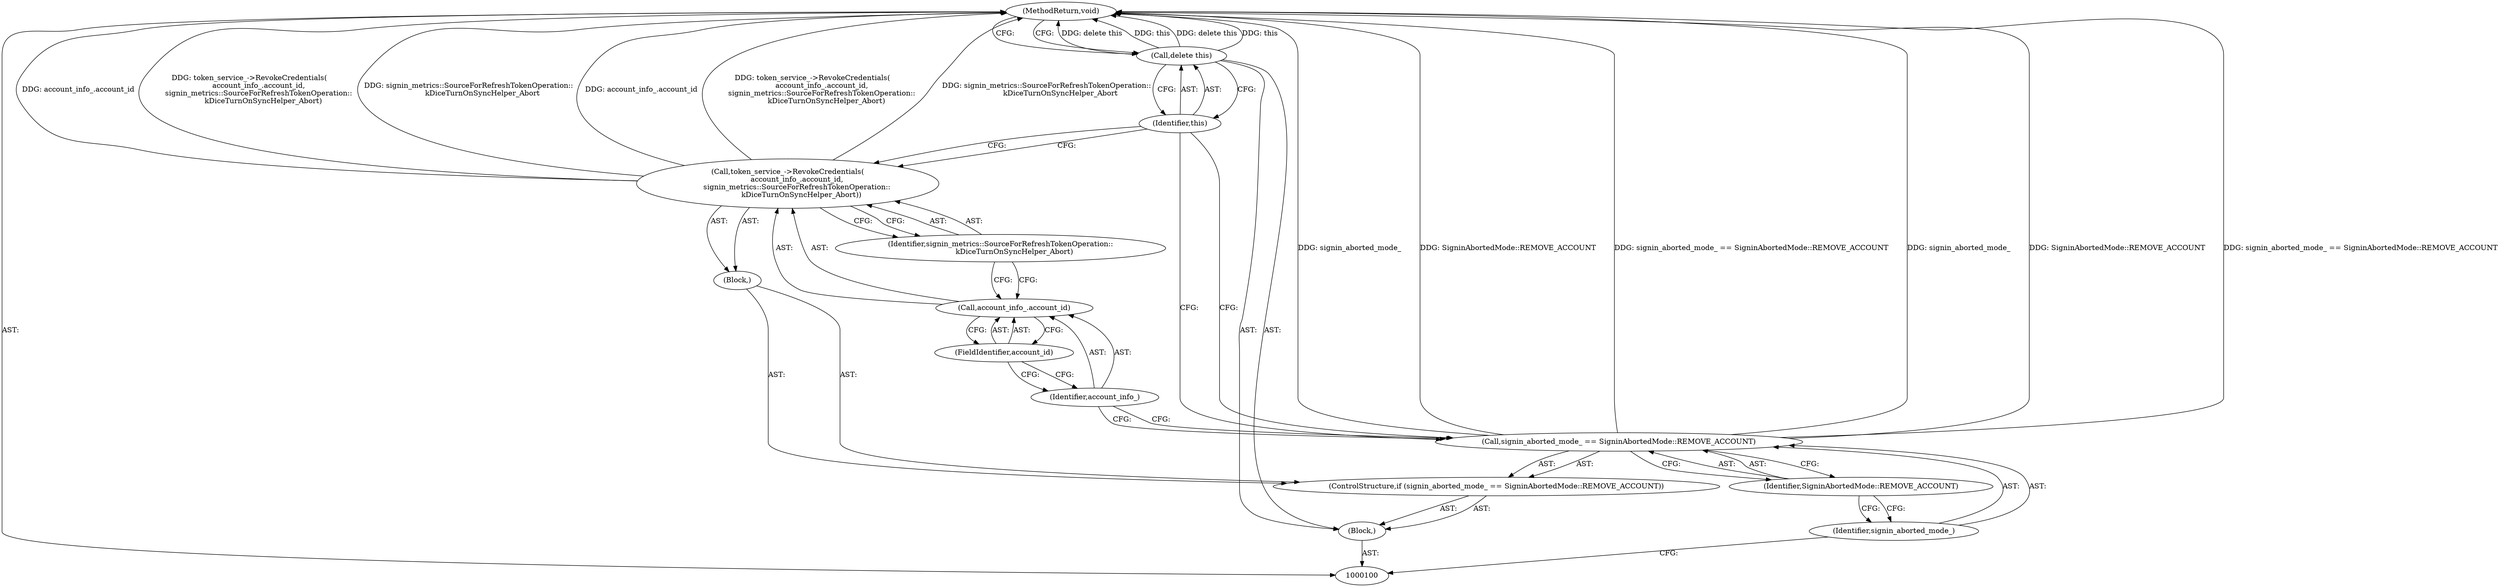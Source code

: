 digraph "0_Chrome_282f53ffdc3b1902da86f6a0791af736837efbf8_7" {
"1000114" [label="(MethodReturn,void)"];
"1000101" [label="(Block,)"];
"1000102" [label="(ControlStructure,if (signin_aborted_mode_ == SigninAbortedMode::REMOVE_ACCOUNT))"];
"1000105" [label="(Identifier,SigninAbortedMode::REMOVE_ACCOUNT)"];
"1000106" [label="(Block,)"];
"1000103" [label="(Call,signin_aborted_mode_ == SigninAbortedMode::REMOVE_ACCOUNT)"];
"1000104" [label="(Identifier,signin_aborted_mode_)"];
"1000107" [label="(Call,token_service_->RevokeCredentials(\n        account_info_.account_id,\n        signin_metrics::SourceForRefreshTokenOperation::\n            kDiceTurnOnSyncHelper_Abort))"];
"1000110" [label="(FieldIdentifier,account_id)"];
"1000108" [label="(Call,account_info_.account_id)"];
"1000109" [label="(Identifier,account_info_)"];
"1000111" [label="(Identifier,signin_metrics::SourceForRefreshTokenOperation::\n            kDiceTurnOnSyncHelper_Abort)"];
"1000113" [label="(Identifier,this)"];
"1000112" [label="(Call,delete this)"];
"1000114" -> "1000100"  [label="AST: "];
"1000114" -> "1000112"  [label="CFG: "];
"1000107" -> "1000114"  [label="DDG: account_info_.account_id"];
"1000107" -> "1000114"  [label="DDG: token_service_->RevokeCredentials(\n        account_info_.account_id,\n        signin_metrics::SourceForRefreshTokenOperation::\n            kDiceTurnOnSyncHelper_Abort)"];
"1000107" -> "1000114"  [label="DDG: signin_metrics::SourceForRefreshTokenOperation::\n            kDiceTurnOnSyncHelper_Abort"];
"1000103" -> "1000114"  [label="DDG: signin_aborted_mode_"];
"1000103" -> "1000114"  [label="DDG: SigninAbortedMode::REMOVE_ACCOUNT"];
"1000103" -> "1000114"  [label="DDG: signin_aborted_mode_ == SigninAbortedMode::REMOVE_ACCOUNT"];
"1000112" -> "1000114"  [label="DDG: delete this"];
"1000112" -> "1000114"  [label="DDG: this"];
"1000101" -> "1000100"  [label="AST: "];
"1000102" -> "1000101"  [label="AST: "];
"1000112" -> "1000101"  [label="AST: "];
"1000102" -> "1000101"  [label="AST: "];
"1000103" -> "1000102"  [label="AST: "];
"1000106" -> "1000102"  [label="AST: "];
"1000105" -> "1000103"  [label="AST: "];
"1000105" -> "1000104"  [label="CFG: "];
"1000103" -> "1000105"  [label="CFG: "];
"1000106" -> "1000102"  [label="AST: "];
"1000107" -> "1000106"  [label="AST: "];
"1000103" -> "1000102"  [label="AST: "];
"1000103" -> "1000105"  [label="CFG: "];
"1000104" -> "1000103"  [label="AST: "];
"1000105" -> "1000103"  [label="AST: "];
"1000109" -> "1000103"  [label="CFG: "];
"1000113" -> "1000103"  [label="CFG: "];
"1000103" -> "1000114"  [label="DDG: signin_aborted_mode_"];
"1000103" -> "1000114"  [label="DDG: SigninAbortedMode::REMOVE_ACCOUNT"];
"1000103" -> "1000114"  [label="DDG: signin_aborted_mode_ == SigninAbortedMode::REMOVE_ACCOUNT"];
"1000104" -> "1000103"  [label="AST: "];
"1000104" -> "1000100"  [label="CFG: "];
"1000105" -> "1000104"  [label="CFG: "];
"1000107" -> "1000106"  [label="AST: "];
"1000107" -> "1000111"  [label="CFG: "];
"1000108" -> "1000107"  [label="AST: "];
"1000111" -> "1000107"  [label="AST: "];
"1000113" -> "1000107"  [label="CFG: "];
"1000107" -> "1000114"  [label="DDG: account_info_.account_id"];
"1000107" -> "1000114"  [label="DDG: token_service_->RevokeCredentials(\n        account_info_.account_id,\n        signin_metrics::SourceForRefreshTokenOperation::\n            kDiceTurnOnSyncHelper_Abort)"];
"1000107" -> "1000114"  [label="DDG: signin_metrics::SourceForRefreshTokenOperation::\n            kDiceTurnOnSyncHelper_Abort"];
"1000110" -> "1000108"  [label="AST: "];
"1000110" -> "1000109"  [label="CFG: "];
"1000108" -> "1000110"  [label="CFG: "];
"1000108" -> "1000107"  [label="AST: "];
"1000108" -> "1000110"  [label="CFG: "];
"1000109" -> "1000108"  [label="AST: "];
"1000110" -> "1000108"  [label="AST: "];
"1000111" -> "1000108"  [label="CFG: "];
"1000109" -> "1000108"  [label="AST: "];
"1000109" -> "1000103"  [label="CFG: "];
"1000110" -> "1000109"  [label="CFG: "];
"1000111" -> "1000107"  [label="AST: "];
"1000111" -> "1000108"  [label="CFG: "];
"1000107" -> "1000111"  [label="CFG: "];
"1000113" -> "1000112"  [label="AST: "];
"1000113" -> "1000107"  [label="CFG: "];
"1000113" -> "1000103"  [label="CFG: "];
"1000112" -> "1000113"  [label="CFG: "];
"1000112" -> "1000101"  [label="AST: "];
"1000112" -> "1000113"  [label="CFG: "];
"1000113" -> "1000112"  [label="AST: "];
"1000114" -> "1000112"  [label="CFG: "];
"1000112" -> "1000114"  [label="DDG: delete this"];
"1000112" -> "1000114"  [label="DDG: this"];
}
